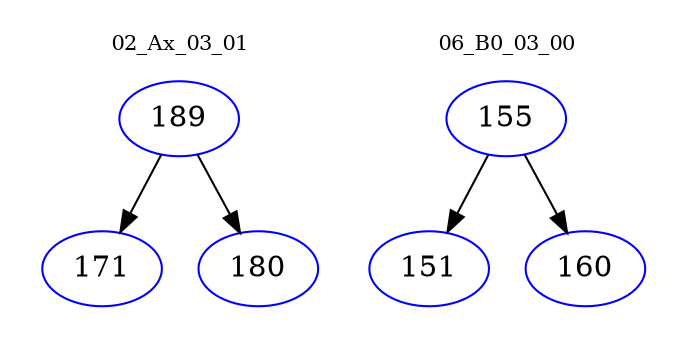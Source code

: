digraph{
subgraph cluster_0 {
color = white
label = "02_Ax_03_01";
fontsize=10;
T0_189 [label="189", color="blue"]
T0_189 -> T0_171 [color="black"]
T0_171 [label="171", color="blue"]
T0_189 -> T0_180 [color="black"]
T0_180 [label="180", color="blue"]
}
subgraph cluster_1 {
color = white
label = "06_B0_03_00";
fontsize=10;
T1_155 [label="155", color="blue"]
T1_155 -> T1_151 [color="black"]
T1_151 [label="151", color="blue"]
T1_155 -> T1_160 [color="black"]
T1_160 [label="160", color="blue"]
}
}
